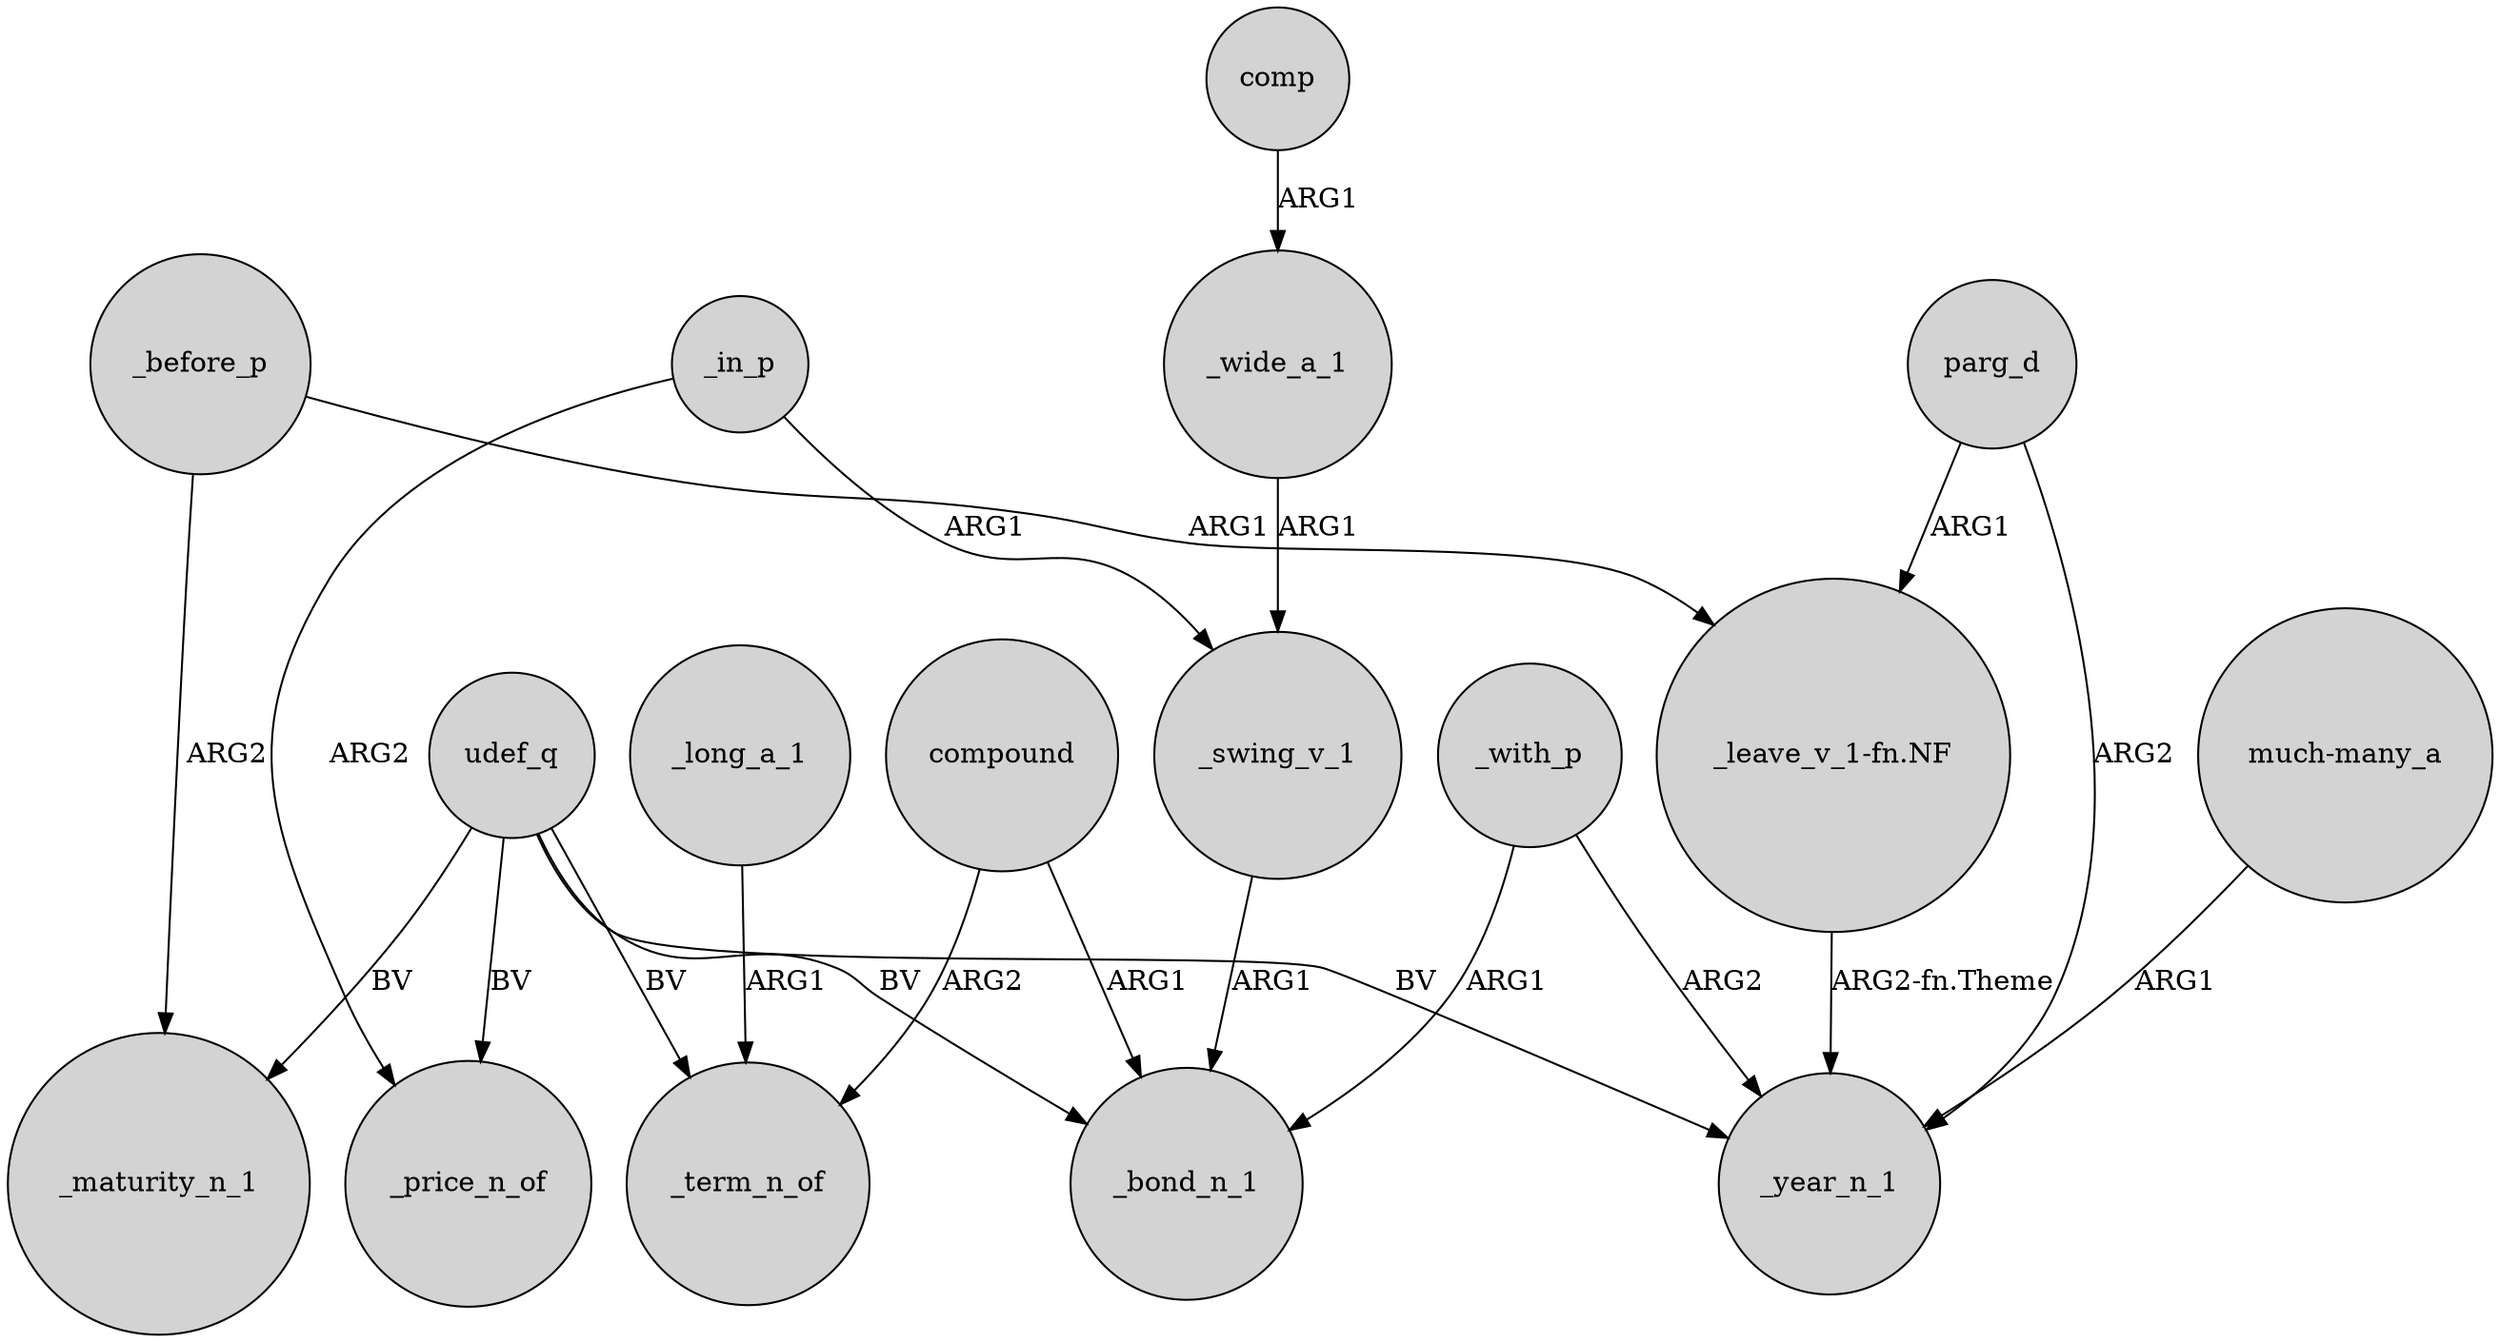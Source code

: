 digraph {
	node [shape=circle style=filled]
	_swing_v_1 -> _bond_n_1 [label=ARG1]
	_before_p -> "_leave_v_1-fn.NF" [label=ARG1]
	udef_q -> _price_n_of [label=BV]
	compound -> _term_n_of [label=ARG2]
	"_leave_v_1-fn.NF" -> _year_n_1 [label="ARG2-fn.Theme"]
	compound -> _bond_n_1 [label=ARG1]
	_before_p -> _maturity_n_1 [label=ARG2]
	parg_d -> _year_n_1 [label=ARG2]
	_with_p -> _bond_n_1 [label=ARG1]
	udef_q -> _maturity_n_1 [label=BV]
	parg_d -> "_leave_v_1-fn.NF" [label=ARG1]
	udef_q -> _bond_n_1 [label=BV]
	udef_q -> _term_n_of [label=BV]
	_wide_a_1 -> _swing_v_1 [label=ARG1]
	_with_p -> _year_n_1 [label=ARG2]
	_in_p -> _swing_v_1 [label=ARG1]
	comp -> _wide_a_1 [label=ARG1]
	udef_q -> _year_n_1 [label=BV]
	_in_p -> _price_n_of [label=ARG2]
	"much-many_a" -> _year_n_1 [label=ARG1]
	_long_a_1 -> _term_n_of [label=ARG1]
}
